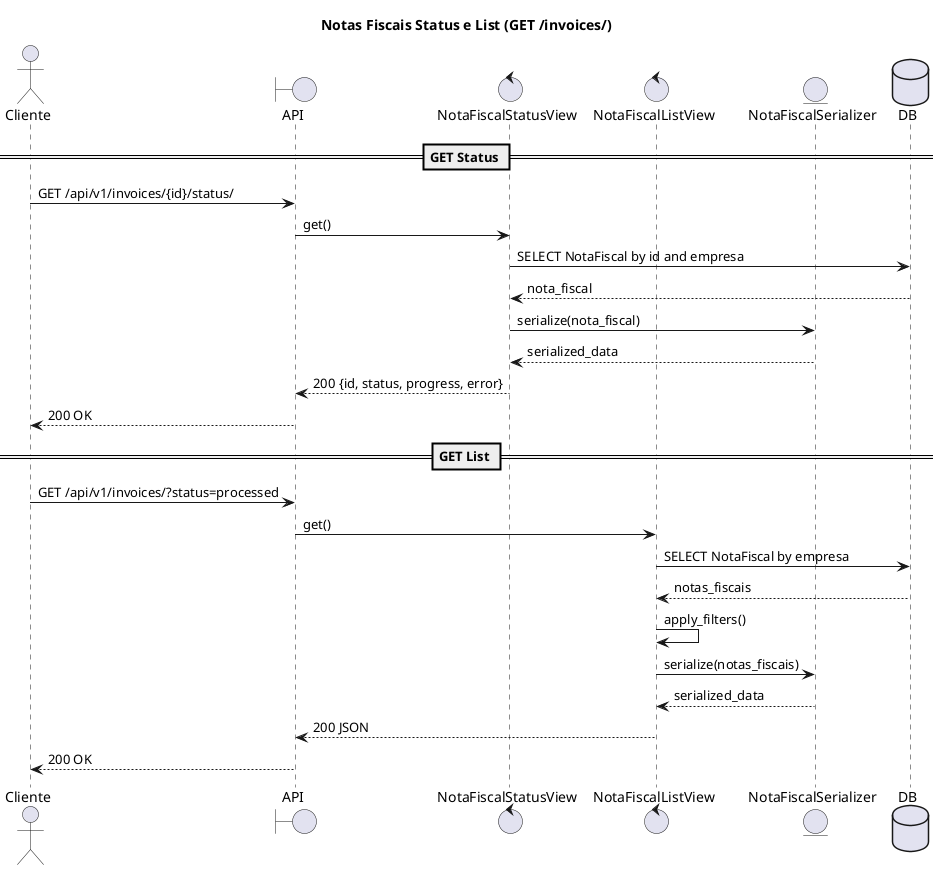 @startuml notas_fiscais_status_list
!define DIRECTION left to right direction
title Notas Fiscais Status e List (GET /invoices/)
actor Cliente
boundary API as B
control "NotaFiscalStatusView" as SV
control "NotaFiscalListView" as LV
entity "NotaFiscalSerializer" as S
database DB

== GET Status ==
Cliente -> B : GET /api/v1/invoices/{id}/status/
B -> SV : get()
SV -> DB : SELECT NotaFiscal by id and empresa
DB --> SV : nota_fiscal
SV -> S : serialize(nota_fiscal)
S --> SV : serialized_data
SV --> B : 200 {id, status, progress, error}
B --> Cliente : 200 OK

== GET List ==
Cliente -> B : GET /api/v1/invoices/?status=processed
B -> LV : get()
LV -> DB : SELECT NotaFiscal by empresa
DB --> LV : notas_fiscais
LV -> LV : apply_filters()
LV -> S : serialize(notas_fiscais)
S --> LV : serialized_data
LV --> B : 200 JSON
B --> Cliente : 200 OK
@enduml